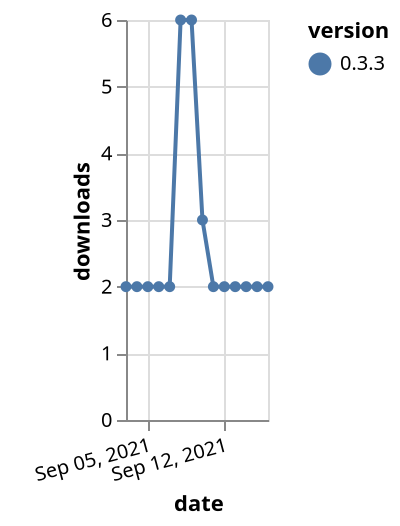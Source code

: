 {"$schema": "https://vega.github.io/schema/vega-lite/v5.json", "description": "A simple bar chart with embedded data.", "data": {"values": [{"date": "2021-09-03", "total": 5195, "delta": 2, "version": "0.3.3"}, {"date": "2021-09-04", "total": 5197, "delta": 2, "version": "0.3.3"}, {"date": "2021-09-05", "total": 5199, "delta": 2, "version": "0.3.3"}, {"date": "2021-09-06", "total": 5201, "delta": 2, "version": "0.3.3"}, {"date": "2021-09-07", "total": 5203, "delta": 2, "version": "0.3.3"}, {"date": "2021-09-08", "total": 5209, "delta": 6, "version": "0.3.3"}, {"date": "2021-09-09", "total": 5215, "delta": 6, "version": "0.3.3"}, {"date": "2021-09-10", "total": 5218, "delta": 3, "version": "0.3.3"}, {"date": "2021-09-11", "total": 5220, "delta": 2, "version": "0.3.3"}, {"date": "2021-09-12", "total": 5222, "delta": 2, "version": "0.3.3"}, {"date": "2021-09-13", "total": 5224, "delta": 2, "version": "0.3.3"}, {"date": "2021-09-14", "total": 5226, "delta": 2, "version": "0.3.3"}, {"date": "2021-09-15", "total": 5228, "delta": 2, "version": "0.3.3"}, {"date": "2021-09-16", "total": 5230, "delta": 2, "version": "0.3.3"}]}, "width": "container", "mark": {"type": "line", "point": {"filled": true}}, "encoding": {"x": {"field": "date", "type": "temporal", "timeUnit": "yearmonthdate", "title": "date", "axis": {"labelAngle": -15}}, "y": {"field": "delta", "type": "quantitative", "title": "downloads"}, "color": {"field": "version", "type": "nominal"}, "tooltip": {"field": "delta"}}}
